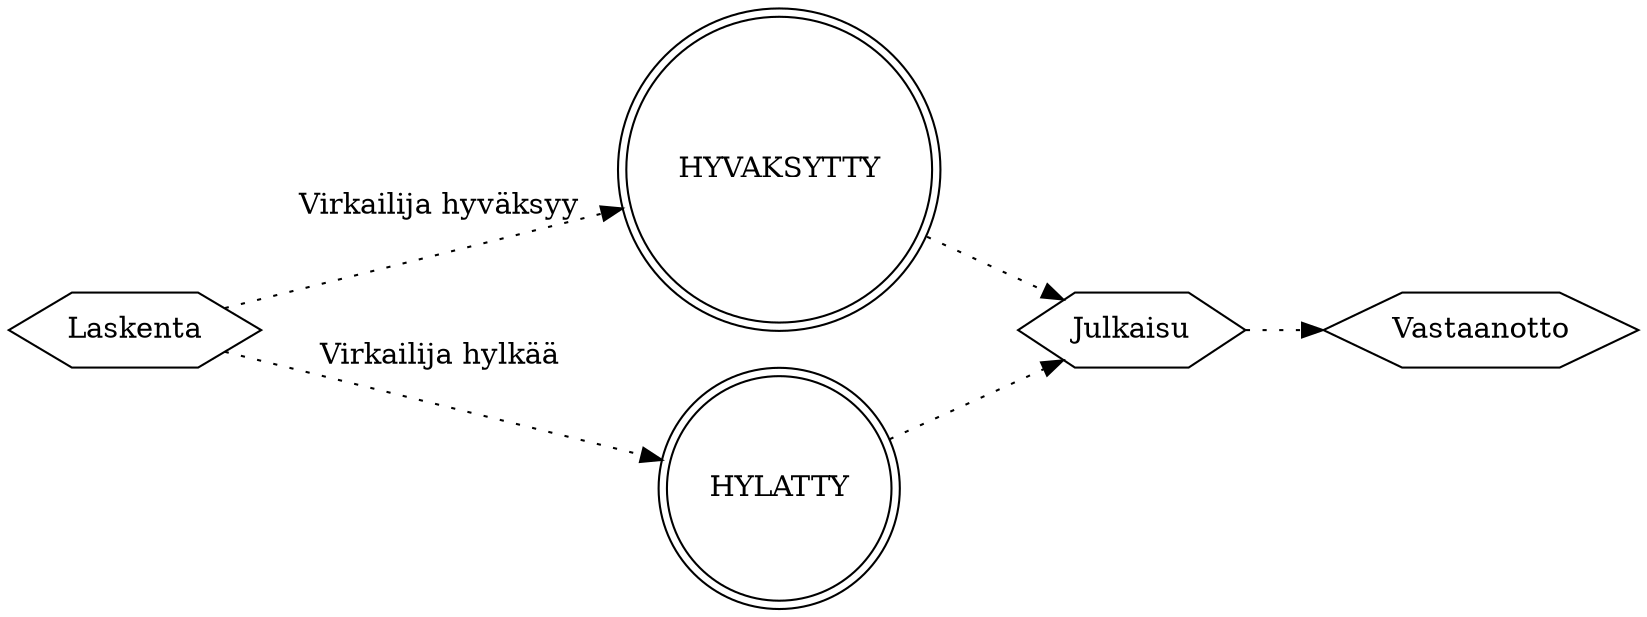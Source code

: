 digraph g {
  rankdir=LR;
  node [shape=circle];
  edge [style=dotted];

  HYVAKSYTTY, HYLATTY -> Julkaisu -> Vastaanotto;

  Laskenta -> HYLATTY [label="Virkailija hylkää"];
  Laskenta -> HYVAKSYTTY [label="Virkailija hyväksyy"];

  Laskenta, Vastaanotto, Julkaisu [shape=hexagon];
  HYVAKSYTTY, HYLATTY [shape=doublecircle];
}
